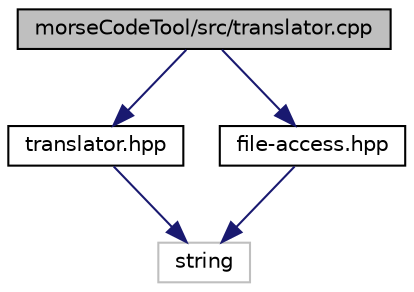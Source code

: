 digraph "morseCodeTool/src/translator.cpp"
{
  edge [fontname="Helvetica",fontsize="10",labelfontname="Helvetica",labelfontsize="10"];
  node [fontname="Helvetica",fontsize="10",shape=record];
  Node1 [label="morseCodeTool/src/translator.cpp",height=0.2,width=0.4,color="black", fillcolor="grey75", style="filled", fontcolor="black"];
  Node1 -> Node2 [color="midnightblue",fontsize="10",style="solid",fontname="Helvetica"];
  Node2 [label="translator.hpp",height=0.2,width=0.4,color="black", fillcolor="white", style="filled",URL="$translator_8hpp.html"];
  Node2 -> Node3 [color="midnightblue",fontsize="10",style="solid",fontname="Helvetica"];
  Node3 [label="string",height=0.2,width=0.4,color="grey75", fillcolor="white", style="filled"];
  Node1 -> Node4 [color="midnightblue",fontsize="10",style="solid",fontname="Helvetica"];
  Node4 [label="file-access.hpp",height=0.2,width=0.4,color="black", fillcolor="white", style="filled",URL="$file-access_8hpp.html"];
  Node4 -> Node3 [color="midnightblue",fontsize="10",style="solid",fontname="Helvetica"];
}
